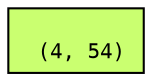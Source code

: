 digraph {
	graph [size="12,12"]
	node [align=left fontname=monospace fontsize=10 height=0.2 ranksep=0.1 shape=box style=filled]
	140185420359104 [label="
 (4, 54)" fillcolor=darkolivegreen1]
}
